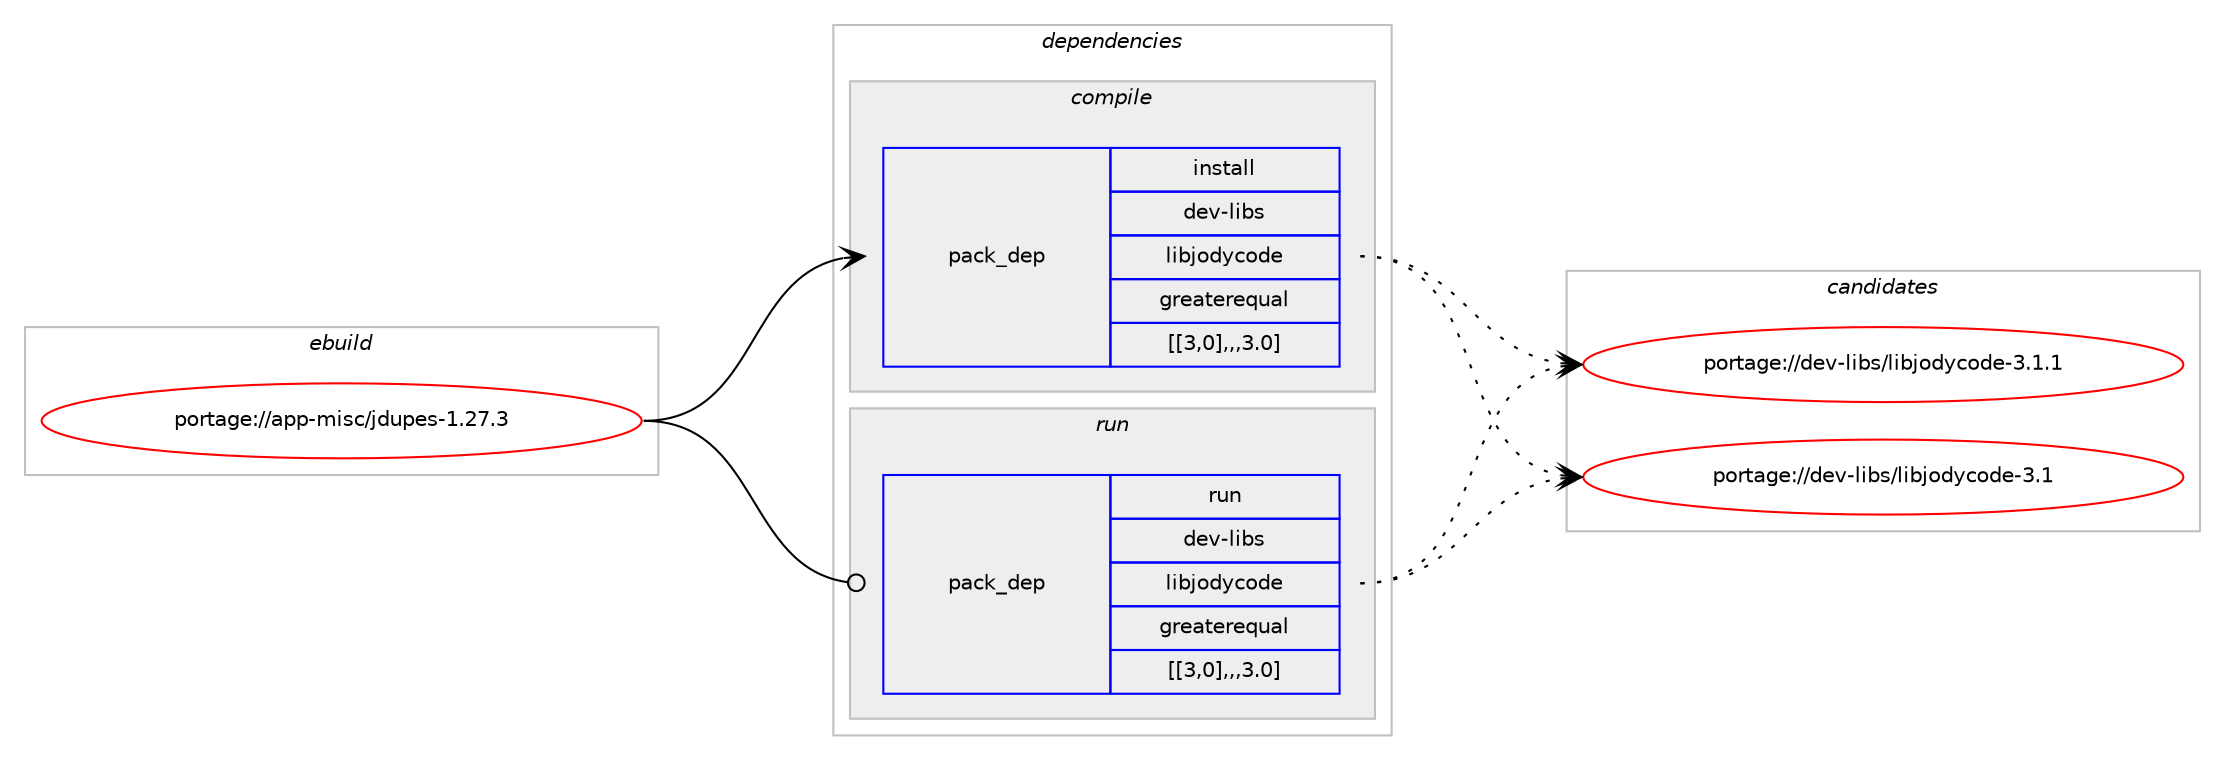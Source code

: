 digraph prolog {

# *************
# Graph options
# *************

newrank=true;
concentrate=true;
compound=true;
graph [rankdir=LR,fontname=Helvetica,fontsize=10,ranksep=1.5];#, ranksep=2.5, nodesep=0.2];
edge  [arrowhead=vee];
node  [fontname=Helvetica,fontsize=10];

# **********
# The ebuild
# **********

subgraph cluster_leftcol {
color=gray;
label=<<i>ebuild</i>>;
id [label="portage://app-misc/jdupes-1.27.3", color=red, width=4, href="../app-misc/jdupes-1.27.3.svg"];
}

# ****************
# The dependencies
# ****************

subgraph cluster_midcol {
color=gray;
label=<<i>dependencies</i>>;
subgraph cluster_compile {
fillcolor="#eeeeee";
style=filled;
label=<<i>compile</i>>;
subgraph pack29491 {
dependency42141 [label=<<TABLE BORDER="0" CELLBORDER="1" CELLSPACING="0" CELLPADDING="4" WIDTH="220"><TR><TD ROWSPAN="6" CELLPADDING="30">pack_dep</TD></TR><TR><TD WIDTH="110">install</TD></TR><TR><TD>dev-libs</TD></TR><TR><TD>libjodycode</TD></TR><TR><TD>greaterequal</TD></TR><TR><TD>[[3,0],,,3.0]</TD></TR></TABLE>>, shape=none, color=blue];
}
id:e -> dependency42141:w [weight=20,style="solid",arrowhead="vee"];
}
subgraph cluster_compileandrun {
fillcolor="#eeeeee";
style=filled;
label=<<i>compile and run</i>>;
}
subgraph cluster_run {
fillcolor="#eeeeee";
style=filled;
label=<<i>run</i>>;
subgraph pack29492 {
dependency42142 [label=<<TABLE BORDER="0" CELLBORDER="1" CELLSPACING="0" CELLPADDING="4" WIDTH="220"><TR><TD ROWSPAN="6" CELLPADDING="30">pack_dep</TD></TR><TR><TD WIDTH="110">run</TD></TR><TR><TD>dev-libs</TD></TR><TR><TD>libjodycode</TD></TR><TR><TD>greaterequal</TD></TR><TR><TD>[[3,0],,,3.0]</TD></TR></TABLE>>, shape=none, color=blue];
}
id:e -> dependency42142:w [weight=20,style="solid",arrowhead="odot"];
}
}

# **************
# The candidates
# **************

subgraph cluster_choices {
rank=same;
color=gray;
label=<<i>candidates</i>>;

subgraph choice29491 {
color=black;
nodesep=1;
choice1001011184510810598115471081059810611110012199111100101455146494649 [label="portage://dev-libs/libjodycode-3.1.1", color=red, width=4,href="../dev-libs/libjodycode-3.1.1.svg"];
choice100101118451081059811547108105981061111001219911110010145514649 [label="portage://dev-libs/libjodycode-3.1", color=red, width=4,href="../dev-libs/libjodycode-3.1.svg"];
dependency42141:e -> choice1001011184510810598115471081059810611110012199111100101455146494649:w [style=dotted,weight="100"];
dependency42141:e -> choice100101118451081059811547108105981061111001219911110010145514649:w [style=dotted,weight="100"];
}
subgraph choice29492 {
color=black;
nodesep=1;
choice1001011184510810598115471081059810611110012199111100101455146494649 [label="portage://dev-libs/libjodycode-3.1.1", color=red, width=4,href="../dev-libs/libjodycode-3.1.1.svg"];
choice100101118451081059811547108105981061111001219911110010145514649 [label="portage://dev-libs/libjodycode-3.1", color=red, width=4,href="../dev-libs/libjodycode-3.1.svg"];
dependency42142:e -> choice1001011184510810598115471081059810611110012199111100101455146494649:w [style=dotted,weight="100"];
dependency42142:e -> choice100101118451081059811547108105981061111001219911110010145514649:w [style=dotted,weight="100"];
}
}

}

